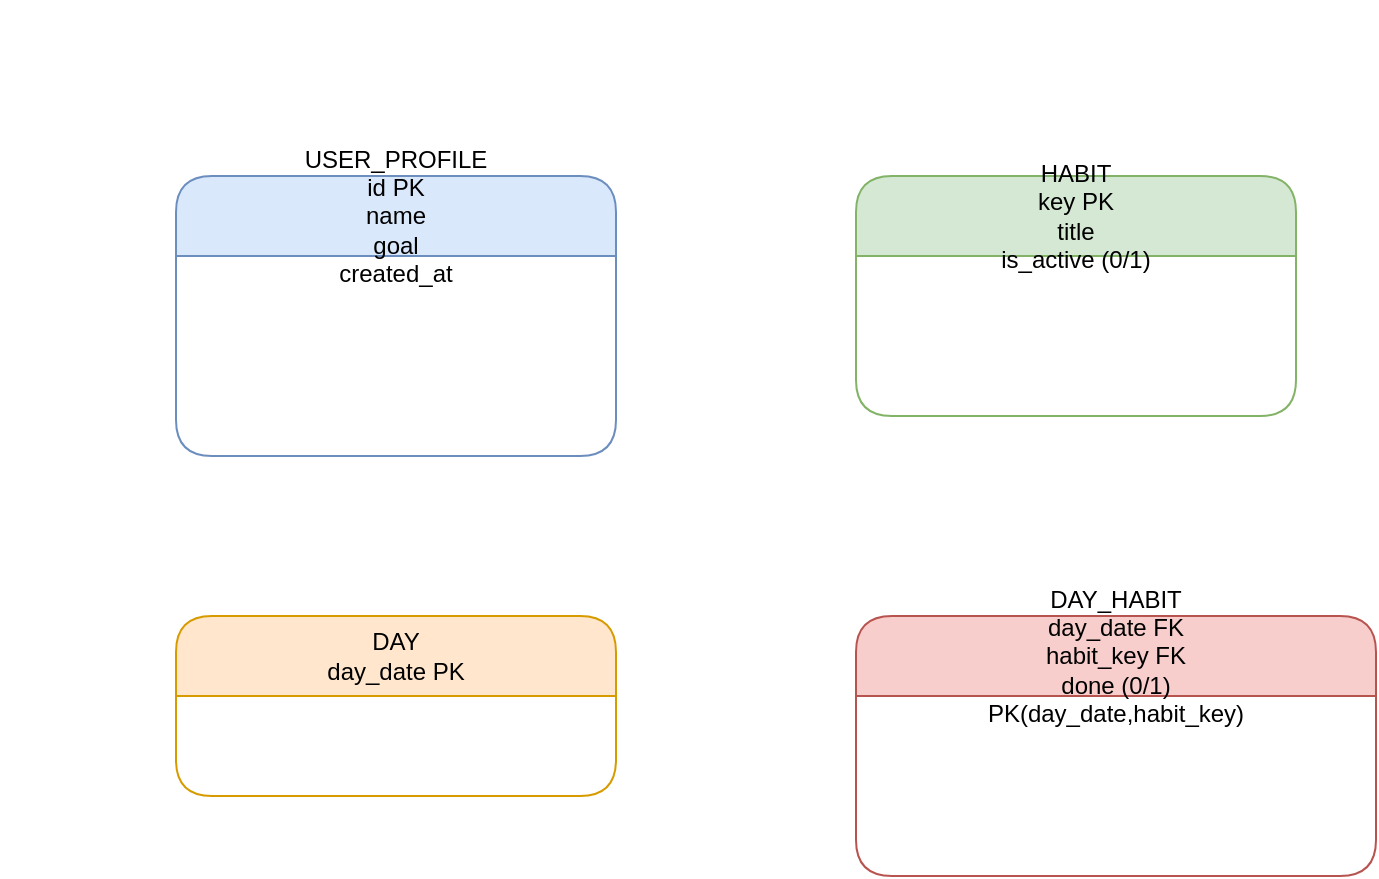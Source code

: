 <mxfile version="20.8.20">
  <diagram id="D1" name="ERD">
    <mxGraphModel dx="1280" dy="720" grid="1" gridSize="10" guides="1" tooltips="1" connect="1" arrows="1" fold="1" page="1" pageScale="1" pageWidth="1600" pageHeight="900" math="0" shadow="0">
      <root>
        <mxCell id="0"/><mxCell id="1" parent="0"/>
        <mxCell id="u1" value="USER_PROFILE&#xa;id PK&#xa;name&#xa;goal&#xa;created_at" style="shape=swimlane;rounded=1;html=1;whiteSpace=wrap;collapsible=0;horizontal=1;fillColor=#dae8fc;strokeColor=#6c8ebf;" vertex="1" parent="1"><mxGeometry x="80" y="80" width="220" height="140" as="geometry"/></mxCell>
        <mxCell id="h1" value="HABIT&#xa;key PK&#xa;title&#xa;is_active (0/1)" style="shape=swimlane;rounded=1;html=1;whiteSpace=wrap;collapsible=0;horizontal=1;fillColor=#d5e8d4;strokeColor=#82b366;" vertex="1" parent="1"><mxGeometry x="420" y="80" width="220" height="120" as="geometry"/></mxCell>
        <mxCell id="d1" value="DAY&#xa;day_date PK" style="shape=swimlane;rounded=1;html=1;whiteSpace=wrap;collapsible=0;horizontal=1;fillColor=#ffe6cc;strokeColor=#d79b00;" vertex="1" parent="1"><mxGeometry x="80" y="300" width="220" height="90" as="geometry"/></mxCell>
        <mxCell id="dh1" value="DAY_HABIT&#xa;day_date FK&#xa;habit_key FK&#xa;done (0/1)&#xa;PK(day_date,habit_key)" style="shape=swimlane;rounded=1;html=1;whiteSpace=wrap;collapsible=0;horizontal=1;fillColor=#f8cecc;strokeColor=#b85450;" vertex="1" parent="1"><mxGeometry x="420" y="300" width="260" height="130" as="geometry"/></mxCell>
        <mxCell id="e1" edge="1" parent="1" source="u1" target="d1" style="endArrow=block;strokeColor=#000000;"/>
        <mxCell id="e2" edge="1" parent="1" source="d1" target="dh1" style="endArrow=block;strokeColor=#000000;"/>
        <mxCell id="e3" edge="1" parent="1" source="h1" target="dh1" style="endArrow=block;strokeColor=#000000;"/>
      </root>
    </mxGraphModel>
  </diagram>
</mxfile>

